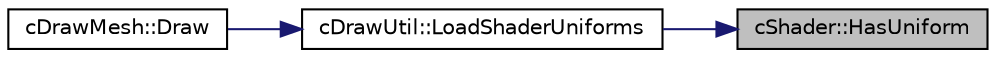 digraph "cShader::HasUniform"
{
 // LATEX_PDF_SIZE
  edge [fontname="Helvetica",fontsize="10",labelfontname="Helvetica",labelfontsize="10"];
  node [fontname="Helvetica",fontsize="10",shape=record];
  rankdir="RL";
  Node1 [label="cShader::HasUniform",height=0.2,width=0.4,color="black", fillcolor="grey75", style="filled", fontcolor="black",tooltip=" "];
  Node1 -> Node2 [dir="back",color="midnightblue",fontsize="10",style="solid",fontname="Helvetica"];
  Node2 [label="cDrawUtil::LoadShaderUniforms",height=0.2,width=0.4,color="black", fillcolor="white", style="filled",URL="$classc_draw_util.html#ad5d4426912f1e4d6fc39ff0d7ebb5aae",tooltip=" "];
  Node2 -> Node3 [dir="back",color="midnightblue",fontsize="10",style="solid",fontname="Helvetica"];
  Node3 [label="cDrawMesh::Draw",height=0.2,width=0.4,color="black", fillcolor="white", style="filled",URL="$classc_draw_mesh.html#aa477a8439da966ffd3ae171b8bad5a4a",tooltip=" "];
}
